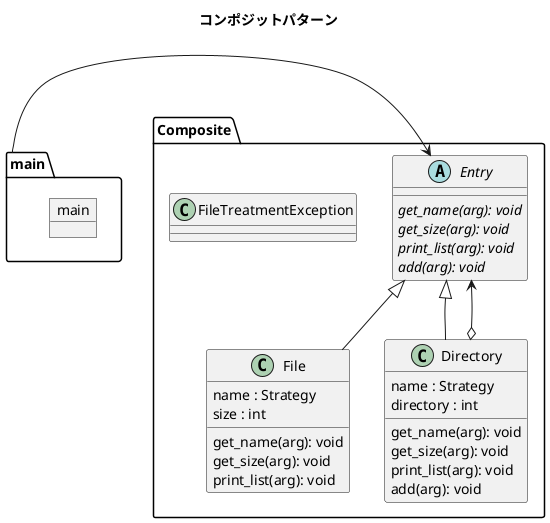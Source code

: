 @startuml

title コンポジットパターン

package main {
    object main {
    }
    
}

package Composite {
    abstract Entry{
      {abstract} get_name(arg): void
      {abstract} get_size(arg): void
      {abstract} print_list(arg): void
      {abstract} add(arg): void
    }

    class File {
        name : Strategy
        size : int
        get_name(arg): void
        get_size(arg): void
        print_list(arg): void
    }

    class Directory {
        name : Strategy
        directory : int
        get_name(arg): void
        get_size(arg): void
        print_list(arg): void
        add(arg): void
    }

    class FileTreatmentException {
    }
}
    main -right-> Entry 
    File -up-|> Entry 
    Directory -up-|> Entry
    Directory o-up-> Entry

@enduml